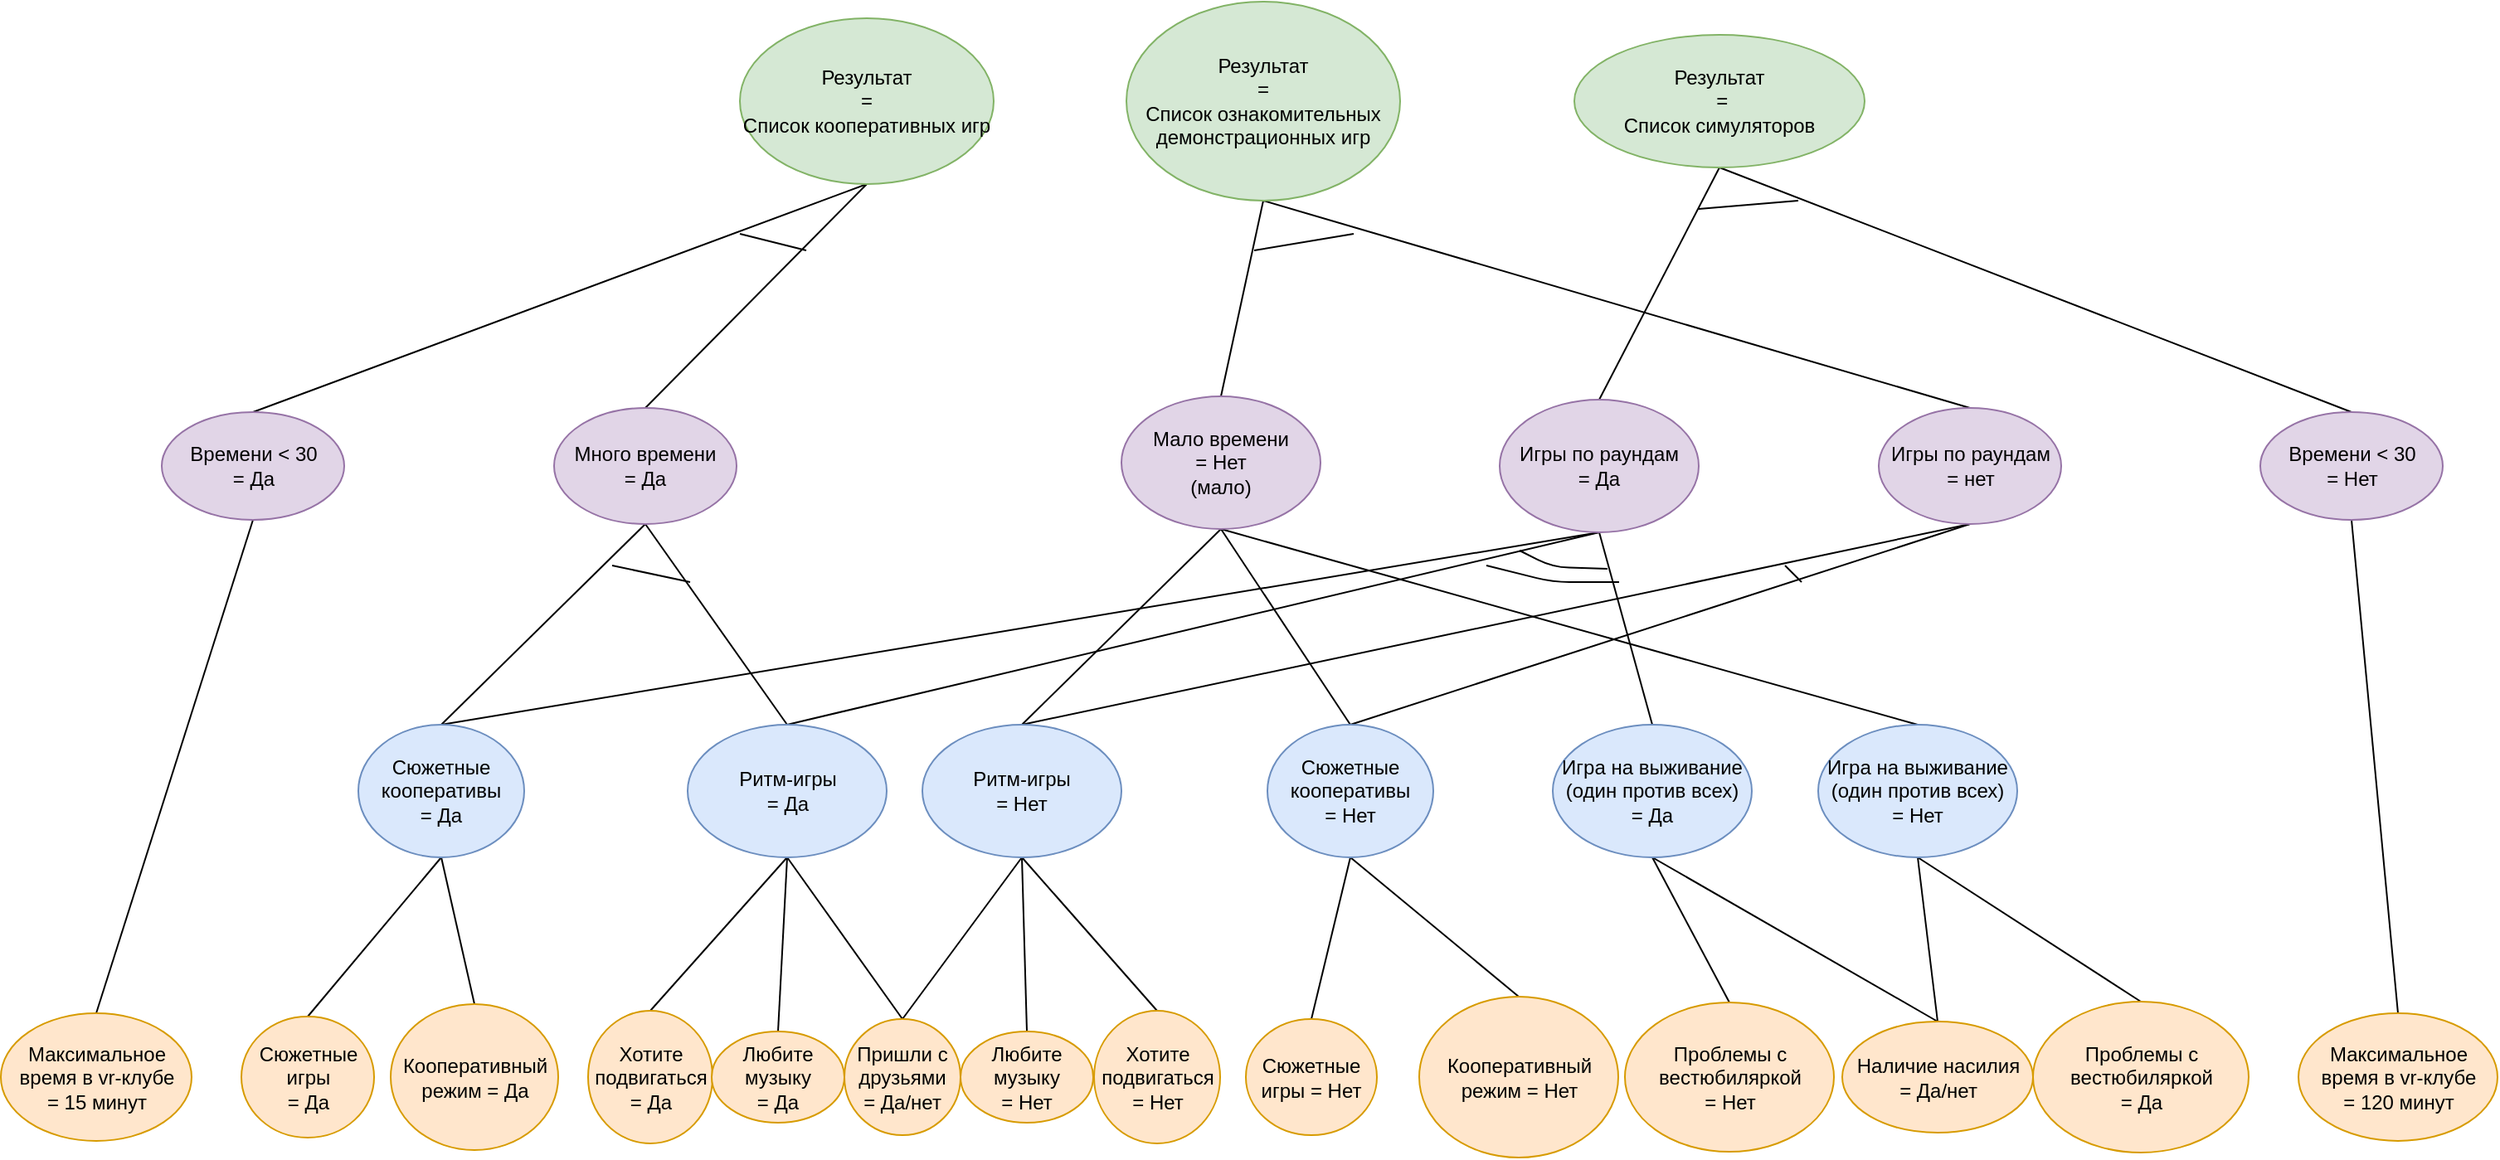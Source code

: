 <mxfile version="12.2.7" type="device" pages="1"><diagram id="41HeDnKwgVC-AaLXBNHI" name="Page-1"><mxGraphModel dx="2706" dy="499" grid="1" gridSize="10" guides="1" tooltips="1" connect="1" arrows="1" fold="1" page="1" pageScale="1" pageWidth="1400" pageHeight="850" math="0" shadow="0"><root><mxCell id="0"/><mxCell id="1" parent="0"/><mxCell id="khWoCTFKAVh0ORb6sFkv-4" value="" style="endArrow=none;html=1;entryX=0.5;entryY=1;entryDx=0;entryDy=0;exitX=0.5;exitY=0;exitDx=0;exitDy=0;" parent="1" source="L-xDdP_AgWnEPTzV1BD6-4" target="L-xDdP_AgWnEPTzV1BD6-17" edge="1"><mxGeometry width="50" height="50" relative="1" as="geometry"><mxPoint x="120" y="610" as="sourcePoint"/><mxPoint x="170" y="560" as="targetPoint"/></mxGeometry></mxCell><mxCell id="khWoCTFKAVh0ORb6sFkv-5" value="" style="endArrow=none;html=1;entryX=0.5;entryY=1;entryDx=0;entryDy=0;exitX=0.5;exitY=0;exitDx=0;exitDy=0;" parent="1" source="L-xDdP_AgWnEPTzV1BD6-5" target="L-xDdP_AgWnEPTzV1BD6-17" edge="1"><mxGeometry width="50" height="50" relative="1" as="geometry"><mxPoint x="120" y="610" as="sourcePoint"/><mxPoint x="170" y="560" as="targetPoint"/></mxGeometry></mxCell><mxCell id="khWoCTFKAVh0ORb6sFkv-7" value="" style="endArrow=none;html=1;entryX=0.5;entryY=1;entryDx=0;entryDy=0;exitX=0.5;exitY=0;exitDx=0;exitDy=0;" parent="1" source="L-xDdP_AgWnEPTzV1BD6-6" target="L-xDdP_AgWnEPTzV1BD6-18" edge="1"><mxGeometry width="50" height="50" relative="1" as="geometry"><mxPoint x="3" y="610" as="sourcePoint"/><mxPoint x="53" y="560" as="targetPoint"/></mxGeometry></mxCell><mxCell id="khWoCTFKAVh0ORb6sFkv-8" value="" style="endArrow=none;html=1;entryX=0.5;entryY=1;entryDx=0;entryDy=0;exitX=0.5;exitY=0;exitDx=0;exitDy=0;" parent="1" source="L-xDdP_AgWnEPTzV1BD6-7" target="L-xDdP_AgWnEPTzV1BD6-18" edge="1"><mxGeometry width="50" height="50" relative="1" as="geometry"><mxPoint x="13.0" y="620" as="sourcePoint"/><mxPoint x="63.0" y="570" as="targetPoint"/></mxGeometry></mxCell><mxCell id="khWoCTFKAVh0ORb6sFkv-9" value="" style="endArrow=none;html=1;exitX=0.5;exitY=0;exitDx=0;exitDy=0;entryX=0.5;entryY=1;entryDx=0;entryDy=0;" parent="1" source="L-xDdP_AgWnEPTzV1BD6-8" target="L-xDdP_AgWnEPTzV1BD6-18" edge="1"><mxGeometry width="50" height="50" relative="1" as="geometry"><mxPoint x="3" y="610" as="sourcePoint"/><mxPoint x="413" y="380" as="targetPoint"/></mxGeometry></mxCell><mxCell id="khWoCTFKAVh0ORb6sFkv-12" value="" style="endArrow=none;html=1;entryX=0.5;entryY=1;entryDx=0;entryDy=0;exitX=0.5;exitY=0;exitDx=0;exitDy=0;" parent="1" source="L-xDdP_AgWnEPTzV1BD6-11" target="L-xDdP_AgWnEPTzV1BD6-20" edge="1"><mxGeometry width="50" height="50" relative="1" as="geometry"><mxPoint x="10.0" y="660" as="sourcePoint"/><mxPoint x="60.0" y="610" as="targetPoint"/></mxGeometry></mxCell><mxCell id="khWoCTFKAVh0ORb6sFkv-13" value="" style="endArrow=none;html=1;entryX=0.5;entryY=1;entryDx=0;entryDy=0;exitX=0.5;exitY=0;exitDx=0;exitDy=0;" parent="1" source="L-xDdP_AgWnEPTzV1BD6-12" target="L-xDdP_AgWnEPTzV1BD6-20" edge="1"><mxGeometry width="50" height="50" relative="1" as="geometry"><mxPoint x="20.0" y="670" as="sourcePoint"/><mxPoint x="70.0" y="620" as="targetPoint"/></mxGeometry></mxCell><mxCell id="khWoCTFKAVh0ORb6sFkv-14" value="" style="endArrow=none;html=1;entryX=0.5;entryY=1;entryDx=0;entryDy=0;exitX=0.5;exitY=0;exitDx=0;exitDy=0;" parent="1" source="L-xDdP_AgWnEPTzV1BD6-15" target="L-xDdP_AgWnEPTzV1BD6-14" edge="1"><mxGeometry width="50" height="50" relative="1" as="geometry"><mxPoint x="120" y="610" as="sourcePoint"/><mxPoint x="170" y="560" as="targetPoint"/></mxGeometry></mxCell><mxCell id="khWoCTFKAVh0ORb6sFkv-16" value="" style="endArrow=none;html=1;entryX=0.5;entryY=1;entryDx=0;entryDy=0;exitX=0.5;exitY=0;exitDx=0;exitDy=0;" parent="1" source="L-xDdP_AgWnEPTzV1BD6-20" target="L-xDdP_AgWnEPTzV1BD6-25" edge="1"><mxGeometry width="50" height="50" relative="1" as="geometry"><mxPoint x="190.0" y="680" as="sourcePoint"/><mxPoint x="240.0" y="630" as="targetPoint"/></mxGeometry></mxCell><mxCell id="khWoCTFKAVh0ORb6sFkv-18" value="" style="endArrow=none;html=1;entryX=0.5;entryY=1;entryDx=0;entryDy=0;exitX=0.5;exitY=0;exitDx=0;exitDy=0;" parent="1" source="L-xDdP_AgWnEPTzV1BD6-18" target="L-xDdP_AgWnEPTzV1BD6-21" edge="1"><mxGeometry width="50" height="50" relative="1" as="geometry"><mxPoint x="210.0" y="700" as="sourcePoint"/><mxPoint x="260.0" y="650" as="targetPoint"/></mxGeometry></mxCell><mxCell id="khWoCTFKAVh0ORb6sFkv-19" value="" style="endArrow=none;html=1;entryX=0.5;entryY=1;entryDx=0;entryDy=0;exitX=0.5;exitY=0;exitDx=0;exitDy=0;" parent="1" source="L-xDdP_AgWnEPTzV1BD6-17" target="L-xDdP_AgWnEPTzV1BD6-21" edge="1"><mxGeometry width="50" height="50" relative="1" as="geometry"><mxPoint x="220.0" y="710" as="sourcePoint"/><mxPoint x="270.0" y="660" as="targetPoint"/></mxGeometry></mxCell><mxCell id="khWoCTFKAVh0ORb6sFkv-24" value="" style="endArrow=none;html=1;entryX=0.5;entryY=1;entryDx=0;entryDy=0;exitX=0.5;exitY=0;exitDx=0;exitDy=0;" parent="1" source="yHjsaxPUcfs-Iiv1ji0p-25" target="L-xDdP_AgWnEPTzV1BD6-22" edge="1"><mxGeometry width="50" height="50" relative="1" as="geometry"><mxPoint x="960" y="205.0" as="sourcePoint"/><mxPoint x="530" y="250" as="targetPoint"/></mxGeometry></mxCell><mxCell id="khWoCTFKAVh0ORb6sFkv-25" value="" style="endArrow=none;html=1;exitX=0.5;exitY=0;exitDx=0;exitDy=0;entryX=0.5;entryY=1;entryDx=0;entryDy=0;" parent="1" source="L-xDdP_AgWnEPTzV1BD6-21" target="L-xDdP_AgWnEPTzV1BD6-22" edge="1"><mxGeometry width="50" height="50" relative="1" as="geometry"><mxPoint x="445.0" y="287.5" as="sourcePoint"/><mxPoint x="420" y="110" as="targetPoint"/></mxGeometry></mxCell><mxCell id="yHjsaxPUcfs-Iiv1ji0p-6" value="" style="endArrow=none;html=1;entryX=0.5;entryY=1;entryDx=0;entryDy=0;exitX=0.5;exitY=0;exitDx=0;exitDy=0;" parent="1" source="yHjsaxPUcfs-Iiv1ji0p-1" target="yHjsaxPUcfs-Iiv1ji0p-3" edge="1"><mxGeometry width="50" height="50" relative="1" as="geometry"><mxPoint x="489.5" y="602.5" as="sourcePoint"/><mxPoint x="539.5" y="552.5" as="targetPoint"/></mxGeometry></mxCell><mxCell id="yHjsaxPUcfs-Iiv1ji0p-7" value="" style="endArrow=none;html=1;entryX=0.5;entryY=1;entryDx=0;entryDy=0;exitX=0.5;exitY=0;exitDx=0;exitDy=0;" parent="1" source="yHjsaxPUcfs-Iiv1ji0p-2" target="yHjsaxPUcfs-Iiv1ji0p-3" edge="1"><mxGeometry width="50" height="50" relative="1" as="geometry"><mxPoint x="489.5" y="602.5" as="sourcePoint"/><mxPoint x="539.5" y="552.5" as="targetPoint"/></mxGeometry></mxCell><mxCell id="yHjsaxPUcfs-Iiv1ji0p-10" value="" style="endArrow=none;html=1;entryX=0.5;entryY=1;entryDx=0;entryDy=0;exitX=0.5;exitY=0;exitDx=0;exitDy=0;" parent="1" source="L-xDdP_AgWnEPTzV1BD6-7" target="yHjsaxPUcfs-Iiv1ji0p-9" edge="1"><mxGeometry width="50" height="50" relative="1" as="geometry"><mxPoint x="110" y="600" as="sourcePoint"/><mxPoint x="160" y="550" as="targetPoint"/></mxGeometry></mxCell><mxCell id="yHjsaxPUcfs-Iiv1ji0p-13" value="" style="endArrow=none;html=1;entryX=0.5;entryY=1;entryDx=0;entryDy=0;exitX=0.5;exitY=0;exitDx=0;exitDy=0;" parent="1" source="yHjsaxPUcfs-Iiv1ji0p-11" target="yHjsaxPUcfs-Iiv1ji0p-9" edge="1"><mxGeometry width="50" height="50" relative="1" as="geometry"><mxPoint x="110" y="600" as="sourcePoint"/><mxPoint x="160" y="550" as="targetPoint"/></mxGeometry></mxCell><mxCell id="yHjsaxPUcfs-Iiv1ji0p-14" value="" style="endArrow=none;html=1;entryX=0.5;entryY=1;entryDx=0;entryDy=0;exitX=0.5;exitY=0;exitDx=0;exitDy=0;" parent="1" source="yHjsaxPUcfs-Iiv1ji0p-12" target="yHjsaxPUcfs-Iiv1ji0p-9" edge="1"><mxGeometry width="50" height="50" relative="1" as="geometry"><mxPoint x="505" y="452.5" as="sourcePoint"/><mxPoint x="526.5" y="390" as="targetPoint"/></mxGeometry></mxCell><mxCell id="yHjsaxPUcfs-Iiv1ji0p-15" value="" style="endArrow=none;html=1;entryX=0.5;entryY=1;entryDx=0;entryDy=0;exitX=0.5;exitY=0;exitDx=0;exitDy=0;" parent="1" source="yHjsaxPUcfs-Iiv1ji0p-9" target="yHjsaxPUcfs-Iiv1ji0p-8" edge="1"><mxGeometry width="50" height="50" relative="1" as="geometry"><mxPoint x="517" y="290" as="sourcePoint"/><mxPoint x="536.5" y="400" as="targetPoint"/></mxGeometry></mxCell><mxCell id="yHjsaxPUcfs-Iiv1ji0p-16" value="" style="endArrow=none;html=1;entryX=0.5;entryY=1;entryDx=0;entryDy=0;exitX=0.5;exitY=0;exitDx=0;exitDy=0;" parent="1" source="yHjsaxPUcfs-Iiv1ji0p-3" target="yHjsaxPUcfs-Iiv1ji0p-8" edge="1"><mxGeometry width="50" height="50" relative="1" as="geometry"><mxPoint x="525" y="472.5" as="sourcePoint"/><mxPoint x="546.5" y="410" as="targetPoint"/></mxGeometry></mxCell><mxCell id="yHjsaxPUcfs-Iiv1ji0p-18" value="" style="endArrow=none;html=1;entryX=0.5;entryY=0;entryDx=0;entryDy=0;exitX=0.5;exitY=1;exitDx=0;exitDy=0;" parent="1" source="khWoCTFKAVh0ORb6sFkv-38" target="yHjsaxPUcfs-Iiv1ji0p-8" edge="1"><mxGeometry width="50" height="50" relative="1" as="geometry"><mxPoint x="110" y="600" as="sourcePoint"/><mxPoint x="160" y="550" as="targetPoint"/></mxGeometry></mxCell><mxCell id="yHjsaxPUcfs-Iiv1ji0p-19" value="" style="endArrow=none;html=1;entryX=0.5;entryY=0;entryDx=0;entryDy=0;exitX=0.5;exitY=1;exitDx=0;exitDy=0;" parent="1" source="khWoCTFKAVh0ORb6sFkv-38" target="L-xDdP_AgWnEPTzV1BD6-25" edge="1"><mxGeometry width="50" height="50" relative="1" as="geometry"><mxPoint x="1100" y="150" as="sourcePoint"/><mxPoint x="910" y="180" as="targetPoint"/></mxGeometry></mxCell><mxCell id="yHjsaxPUcfs-Iiv1ji0p-26" value="" style="endArrow=none;html=1;entryX=0.5;entryY=1;entryDx=0;entryDy=0;exitX=0.5;exitY=0;exitDx=0;exitDy=0;" parent="1" source="yHjsaxPUcfs-Iiv1ji0p-22" target="yHjsaxPUcfs-Iiv1ji0p-25" edge="1"><mxGeometry width="50" height="50" relative="1" as="geometry"><mxPoint x="830" y="400" as="sourcePoint"/><mxPoint x="160" y="540" as="targetPoint"/></mxGeometry></mxCell><mxCell id="yHjsaxPUcfs-Iiv1ji0p-28" value="" style="endArrow=none;html=1;entryX=0.5;entryY=1;entryDx=0;entryDy=0;exitX=0.5;exitY=0;exitDx=0;exitDy=0;" parent="1" source="yHjsaxPUcfs-Iiv1ji0p-27" target="L-xDdP_AgWnEPTzV1BD6-23" edge="1"><mxGeometry width="50" height="50" relative="1" as="geometry"><mxPoint x="110" y="600" as="sourcePoint"/><mxPoint x="160" y="550" as="targetPoint"/></mxGeometry></mxCell><mxCell id="yHjsaxPUcfs-Iiv1ji0p-29" value="" style="endArrow=none;html=1;entryX=0.5;entryY=1;entryDx=0;entryDy=0;exitX=0.5;exitY=0;exitDx=0;exitDy=0;" parent="1" source="L-xDdP_AgWnEPTzV1BD6-14" target="L-xDdP_AgWnEPTzV1BD6-23" edge="1"><mxGeometry width="50" height="50" relative="1" as="geometry"><mxPoint x="679.5" y="195.0" as="sourcePoint"/><mxPoint x="809.5" y="109.5" as="targetPoint"/></mxGeometry></mxCell><mxCell id="yHjsaxPUcfs-Iiv1ji0p-33" value="" style="endArrow=none;html=1;entryX=0.5;entryY=1;entryDx=0;entryDy=0;exitX=0.5;exitY=0;exitDx=0;exitDy=0;" parent="1" source="yHjsaxPUcfs-Iiv1ji0p-31" target="yHjsaxPUcfs-Iiv1ji0p-30" edge="1"><mxGeometry width="50" height="50" relative="1" as="geometry"><mxPoint x="110" y="590" as="sourcePoint"/><mxPoint x="160" y="540" as="targetPoint"/></mxGeometry></mxCell><mxCell id="yHjsaxPUcfs-Iiv1ji0p-34" value="" style="endArrow=none;html=1;entryX=0.5;entryY=1;entryDx=0;entryDy=0;exitX=0.5;exitY=0;exitDx=0;exitDy=0;" parent="1" source="L-xDdP_AgWnEPTzV1BD6-12" target="yHjsaxPUcfs-Iiv1ji0p-30" edge="1"><mxGeometry width="50" height="50" relative="1" as="geometry"><mxPoint x="1010" y="440" as="sourcePoint"/><mxPoint x="1060" y="382" as="targetPoint"/></mxGeometry></mxCell><mxCell id="yHjsaxPUcfs-Iiv1ji0p-35" value="" style="endArrow=none;html=1;entryX=0.5;entryY=1;entryDx=0;entryDy=0;exitX=0.5;exitY=0;exitDx=0;exitDy=0;" parent="1" source="yHjsaxPUcfs-Iiv1ji0p-30" target="yHjsaxPUcfs-Iiv1ji0p-27" edge="1"><mxGeometry width="50" height="50" relative="1" as="geometry"><mxPoint x="110" y="590" as="sourcePoint"/><mxPoint x="160" y="540" as="targetPoint"/></mxGeometry></mxCell><mxCell id="yHjsaxPUcfs-Iiv1ji0p-36" value="" style="endArrow=none;html=1;entryX=0.5;entryY=0;entryDx=0;entryDy=0;exitX=0.5;exitY=1;exitDx=0;exitDy=0;" parent="1" source="yHjsaxPUcfs-Iiv1ji0p-27" target="L-xDdP_AgWnEPTzV1BD6-18" edge="1"><mxGeometry width="50" height="50" relative="1" as="geometry"><mxPoint x="910" y="280" as="sourcePoint"/><mxPoint x="160" y="540" as="targetPoint"/></mxGeometry></mxCell><mxCell id="yHjsaxPUcfs-Iiv1ji0p-37" value="" style="endArrow=none;html=1;entryX=0.5;entryY=0;entryDx=0;entryDy=0;exitX=0.5;exitY=1;exitDx=0;exitDy=0;" parent="1" source="yHjsaxPUcfs-Iiv1ji0p-27" target="L-xDdP_AgWnEPTzV1BD6-17" edge="1"><mxGeometry width="50" height="50" relative="1" as="geometry"><mxPoint x="110" y="590" as="sourcePoint"/><mxPoint x="160" y="540" as="targetPoint"/></mxGeometry></mxCell><mxCell id="yHjsaxPUcfs-Iiv1ji0p-39" value="" style="endArrow=none;html=1;entryX=0.5;entryY=1;entryDx=0;entryDy=0;exitX=0.5;exitY=0;exitDx=0;exitDy=0;" parent="1" source="yHjsaxPUcfs-Iiv1ji0p-3" target="L-xDdP_AgWnEPTzV1BD6-25" edge="1"><mxGeometry width="50" height="50" relative="1" as="geometry"><mxPoint x="110" y="590" as="sourcePoint"/><mxPoint x="160" y="540" as="targetPoint"/></mxGeometry></mxCell><mxCell id="yHjsaxPUcfs-Iiv1ji0p-40" value="" style="endArrow=none;html=1;entryX=0.5;entryY=0;entryDx=0;entryDy=0;exitX=0.5;exitY=1;exitDx=0;exitDy=0;" parent="1" source="L-xDdP_AgWnEPTzV1BD6-25" target="yHjsaxPUcfs-Iiv1ji0p-9" edge="1"><mxGeometry width="50" height="50" relative="1" as="geometry"><mxPoint x="110" y="700" as="sourcePoint"/><mxPoint x="160" y="650" as="targetPoint"/></mxGeometry></mxCell><mxCell id="bnbNGX5LHYUkiZVoFG9p-2" value="" style="group" parent="1" vertex="1" connectable="0"><mxGeometry x="340" y="30" width="678" height="120" as="geometry"/></mxCell><mxCell id="L-xDdP_AgWnEPTzV1BD6-22" value="Результат &lt;br&gt;= &lt;br&gt;Список кооперативных игр" style="ellipse;whiteSpace=wrap;html=1;fillColor=#d5e8d4;strokeColor=#82b366;" parent="bnbNGX5LHYUkiZVoFG9p-2" vertex="1"><mxGeometry y="10" width="153" height="100" as="geometry"/></mxCell><mxCell id="L-xDdP_AgWnEPTzV1BD6-23" value="Результат&lt;br&gt;&amp;nbsp;= &lt;br&gt;Список симуляторов" style="ellipse;whiteSpace=wrap;html=1;fillColor=#d5e8d4;strokeColor=#82b366;" parent="bnbNGX5LHYUkiZVoFG9p-2" vertex="1"><mxGeometry x="503" y="20" width="175" height="80" as="geometry"/></mxCell><mxCell id="khWoCTFKAVh0ORb6sFkv-38" value="Результат&lt;br&gt;=&lt;br&gt;Список ознакомительных демонстрационных игр" style="ellipse;whiteSpace=wrap;html=1;fillColor=#d5e8d4;strokeColor=#82b366;" parent="bnbNGX5LHYUkiZVoFG9p-2" vertex="1"><mxGeometry x="233" width="165" height="120" as="geometry"/></mxCell><mxCell id="bnbNGX5LHYUkiZVoFG9p-4" value="" style="group" parent="1" vertex="1" connectable="0"><mxGeometry x="110" y="466" width="1000" height="80" as="geometry"/></mxCell><mxCell id="L-xDdP_AgWnEPTzV1BD6-17" value="&lt;div&gt;Сюжетные кооперативы&lt;/div&gt;&lt;div&gt;= Да&lt;br&gt;&lt;/div&gt;" style="ellipse;whiteSpace=wrap;html=1;fillColor=#dae8fc;strokeColor=#6c8ebf;" parent="bnbNGX5LHYUkiZVoFG9p-4" vertex="1"><mxGeometry y="5.684e-14" width="100" height="80" as="geometry"/></mxCell><mxCell id="L-xDdP_AgWnEPTzV1BD6-18" value="&lt;div&gt;Ритм-игры &lt;br&gt;&lt;/div&gt;&lt;div&gt;= Да&lt;br&gt;&lt;/div&gt;" style="ellipse;whiteSpace=wrap;html=1;fillColor=#dae8fc;strokeColor=#6c8ebf;" parent="bnbNGX5LHYUkiZVoFG9p-4" vertex="1"><mxGeometry x="198.5" width="120" height="80" as="geometry"/></mxCell><mxCell id="L-xDdP_AgWnEPTzV1BD6-20" value="&lt;div&gt;Игра на выживание &lt;br&gt;&lt;/div&gt;&lt;div&gt;(один против всех)&lt;/div&gt;&lt;div&gt;= Нет&lt;br&gt;&lt;/div&gt;" style="ellipse;whiteSpace=wrap;html=1;fillColor=#dae8fc;strokeColor=#6c8ebf;" parent="bnbNGX5LHYUkiZVoFG9p-4" vertex="1"><mxGeometry x="880" width="120" height="80" as="geometry"/></mxCell><mxCell id="yHjsaxPUcfs-Iiv1ji0p-3" value="&lt;div&gt;Сюжетные кооперативы&lt;/div&gt;&lt;div&gt;= Нет&lt;/div&gt;" style="ellipse;whiteSpace=wrap;html=1;fillColor=#dae8fc;strokeColor=#6c8ebf;" parent="bnbNGX5LHYUkiZVoFG9p-4" vertex="1"><mxGeometry x="548" y="5.684e-14" width="100" height="80" as="geometry"/></mxCell><mxCell id="yHjsaxPUcfs-Iiv1ji0p-9" value="&lt;div&gt;Ритм-игры &lt;br&gt;&lt;/div&gt;&lt;div&gt;= Нет&lt;br&gt;&lt;/div&gt;" style="ellipse;whiteSpace=wrap;html=1;fillColor=#dae8fc;strokeColor=#6c8ebf;" parent="bnbNGX5LHYUkiZVoFG9p-4" vertex="1"><mxGeometry x="340" width="120" height="80" as="geometry"/></mxCell><mxCell id="yHjsaxPUcfs-Iiv1ji0p-30" value="&lt;div&gt;Игра на выживание &lt;br&gt;&lt;/div&gt;&lt;div&gt;(один против всех)&lt;/div&gt;&lt;div&gt;= Да&lt;br&gt;&lt;/div&gt;" style="ellipse;whiteSpace=wrap;html=1;fillColor=#dae8fc;strokeColor=#6c8ebf;" parent="bnbNGX5LHYUkiZVoFG9p-4" vertex="1"><mxGeometry x="720" width="120" height="80" as="geometry"/></mxCell><mxCell id="bnbNGX5LHYUkiZVoFG9p-5" value="" style="group" parent="1" vertex="1" connectable="0"><mxGeometry x="-105.5" y="630.0" width="1505" height="97" as="geometry"/></mxCell><mxCell id="L-xDdP_AgWnEPTzV1BD6-4" value="&lt;div&gt;Сюжетные игры &lt;br&gt;&lt;/div&gt;&lt;div&gt;= Да&lt;br&gt;&lt;/div&gt;" style="ellipse;whiteSpace=wrap;html=1;fillColor=#ffe6cc;strokeColor=#d79b00;" parent="bnbNGX5LHYUkiZVoFG9p-5" vertex="1"><mxGeometry x="145" y="12.0" width="80" height="73" as="geometry"/></mxCell><mxCell id="L-xDdP_AgWnEPTzV1BD6-5" value="Кооперативный режим = Да " style="ellipse;whiteSpace=wrap;html=1;fillColor=#ffe6cc;strokeColor=#d79b00;" parent="bnbNGX5LHYUkiZVoFG9p-5" vertex="1"><mxGeometry x="235" y="4.5" width="101" height="88" as="geometry"/></mxCell><mxCell id="L-xDdP_AgWnEPTzV1BD6-6" value="&lt;div&gt;Хотите подвигаться&lt;/div&gt;&lt;div&gt;= Да&lt;br&gt;&lt;/div&gt;" style="ellipse;whiteSpace=wrap;html=1;fillColor=#ffe6cc;strokeColor=#d79b00;" parent="bnbNGX5LHYUkiZVoFG9p-5" vertex="1"><mxGeometry x="354" y="8.5" width="75" height="80" as="geometry"/></mxCell><mxCell id="L-xDdP_AgWnEPTzV1BD6-7" value="&lt;div&gt;Пришли с друзьями &lt;br&gt;&lt;/div&gt;&lt;div&gt;= Да/нет&lt;/div&gt;" style="ellipse;whiteSpace=wrap;html=1;fillColor=#ffe6cc;strokeColor=#d79b00;" parent="bnbNGX5LHYUkiZVoFG9p-5" vertex="1"><mxGeometry x="508.5" y="13.5" width="70" height="70" as="geometry"/></mxCell><mxCell id="L-xDdP_AgWnEPTzV1BD6-8" value="&lt;div&gt;Любите музыку &lt;br&gt;&lt;/div&gt;&lt;div&gt;= Да&lt;br&gt;&lt;/div&gt;" style="ellipse;whiteSpace=wrap;html=1;fillColor=#ffe6cc;strokeColor=#d79b00;" parent="bnbNGX5LHYUkiZVoFG9p-5" vertex="1"><mxGeometry x="428.5" y="21.0" width="80" height="55" as="geometry"/></mxCell><mxCell id="L-xDdP_AgWnEPTzV1BD6-11" value="&lt;div&gt;Проблемы с вестюбиляркой &lt;br&gt;&lt;/div&gt;&lt;div&gt;= Да&lt;br&gt;&lt;/div&gt;" style="ellipse;whiteSpace=wrap;html=1;fillColor=#ffe6cc;strokeColor=#d79b00;" parent="bnbNGX5LHYUkiZVoFG9p-5" vertex="1"><mxGeometry x="1225" y="3.0" width="130" height="91" as="geometry"/></mxCell><mxCell id="L-xDdP_AgWnEPTzV1BD6-12" value="&lt;div&gt;Наличие насилия &lt;br&gt;&lt;/div&gt;&lt;div&gt;= Да/нет&lt;br&gt;&lt;/div&gt;" style="ellipse;whiteSpace=wrap;html=1;fillColor=#ffe6cc;strokeColor=#d79b00;" parent="bnbNGX5LHYUkiZVoFG9p-5" vertex="1"><mxGeometry x="1110" y="15.0" width="115" height="67" as="geometry"/></mxCell><mxCell id="L-xDdP_AgWnEPTzV1BD6-15" value="&lt;div&gt;Максимальное время в vr-клубе&lt;/div&gt;&lt;div&gt;= 120 минут&lt;br&gt;&lt;/div&gt;" style="ellipse;whiteSpace=wrap;html=1;fillColor=#ffe6cc;strokeColor=#d79b00;" parent="bnbNGX5LHYUkiZVoFG9p-5" vertex="1"><mxGeometry x="1385" y="10.0" width="120" height="77" as="geometry"/></mxCell><mxCell id="yHjsaxPUcfs-Iiv1ji0p-1" value="Сюжетные игры = Нет" style="ellipse;whiteSpace=wrap;html=1;fillColor=#ffe6cc;strokeColor=#d79b00;" parent="bnbNGX5LHYUkiZVoFG9p-5" vertex="1"><mxGeometry x="750.5" y="13.5" width="79" height="70" as="geometry"/></mxCell><mxCell id="yHjsaxPUcfs-Iiv1ji0p-2" value="Кооперативный режим = Нет" style="ellipse;whiteSpace=wrap;html=1;fillColor=#ffe6cc;strokeColor=#d79b00;" parent="bnbNGX5LHYUkiZVoFG9p-5" vertex="1"><mxGeometry x="855" width="120" height="97" as="geometry"/></mxCell><mxCell id="yHjsaxPUcfs-Iiv1ji0p-11" value="&lt;div&gt;Любите музыку &lt;br&gt;&lt;/div&gt;&lt;div&gt;= Нет&lt;br&gt;&lt;/div&gt;" style="ellipse;whiteSpace=wrap;html=1;fillColor=#ffe6cc;strokeColor=#d79b00;" parent="bnbNGX5LHYUkiZVoFG9p-5" vertex="1"><mxGeometry x="578.5" y="21.0" width="80" height="55" as="geometry"/></mxCell><mxCell id="yHjsaxPUcfs-Iiv1ji0p-12" value="&lt;div&gt;Хотите подвигаться&lt;/div&gt;&lt;div&gt;= Нет&lt;br&gt;&lt;/div&gt;" style="ellipse;whiteSpace=wrap;html=1;fillColor=#ffe6cc;strokeColor=#d79b00;" parent="bnbNGX5LHYUkiZVoFG9p-5" vertex="1"><mxGeometry x="659" y="8.5" width="76" height="80" as="geometry"/></mxCell><mxCell id="yHjsaxPUcfs-Iiv1ji0p-22" value="&lt;div&gt;Максимальное время в vr-клубе&lt;/div&gt;&lt;div&gt;= 15 минут&lt;br&gt;&lt;/div&gt;" style="ellipse;whiteSpace=wrap;html=1;fillColor=#ffe6cc;strokeColor=#d79b00;" parent="bnbNGX5LHYUkiZVoFG9p-5" vertex="1"><mxGeometry y="10.0" width="115" height="77" as="geometry"/></mxCell><mxCell id="yHjsaxPUcfs-Iiv1ji0p-31" value="&lt;div&gt;Проблемы с вестюбиляркой &lt;br&gt;&lt;/div&gt;&lt;div&gt;= Нет&lt;br&gt;&lt;/div&gt;" style="ellipse;whiteSpace=wrap;html=1;fillColor=#ffe6cc;strokeColor=#d79b00;" parent="bnbNGX5LHYUkiZVoFG9p-5" vertex="1"><mxGeometry x="979" y="3.5" width="126" height="90" as="geometry"/></mxCell><mxCell id="L-xDdP_AgWnEPTzV1BD6-14" value="Времени &amp;lt; 30 &lt;br&gt;= Нет" style="ellipse;whiteSpace=wrap;html=1;fillColor=#e1d5e7;strokeColor=#9673a6;" parent="1" vertex="1"><mxGeometry x="1256.5" y="277.5" width="110" height="65" as="geometry"/></mxCell><mxCell id="L-xDdP_AgWnEPTzV1BD6-21" value="&lt;div&gt;Много времени &lt;br&gt;&lt;/div&gt;&lt;div&gt;= Да&lt;br&gt;&lt;/div&gt;" style="ellipse;whiteSpace=wrap;html=1;fillColor=#e1d5e7;strokeColor=#9673a6;" parent="1" vertex="1"><mxGeometry x="228" y="275.0" width="110" height="70" as="geometry"/></mxCell><mxCell id="L-xDdP_AgWnEPTzV1BD6-25" value="&lt;div&gt;Мало времени &lt;br&gt;&lt;/div&gt;&lt;div&gt;= Нет&lt;/div&gt;&lt;div&gt;(мало)&lt;br&gt;&lt;/div&gt;" style="ellipse;whiteSpace=wrap;html=1;fillColor=#e1d5e7;strokeColor=#9673a6;" parent="1" vertex="1"><mxGeometry x="570" y="268.0" width="120" height="80" as="geometry"/></mxCell><mxCell id="yHjsaxPUcfs-Iiv1ji0p-8" value="Игры по раундам &lt;br&gt;= нет" style="ellipse;whiteSpace=wrap;html=1;fillColor=#e1d5e7;strokeColor=#9673a6;" parent="1" vertex="1"><mxGeometry x="1026.5" y="275.0" width="110" height="70" as="geometry"/></mxCell><mxCell id="yHjsaxPUcfs-Iiv1ji0p-25" value="Времени &amp;lt; 30 &lt;br&gt;= Да" style="ellipse;whiteSpace=wrap;html=1;fillColor=#e1d5e7;strokeColor=#9673a6;" parent="1" vertex="1"><mxGeometry x="-8.5" y="277.5" width="110" height="65" as="geometry"/></mxCell><mxCell id="yHjsaxPUcfs-Iiv1ji0p-27" value="&lt;div&gt;Игры по раундам &lt;br&gt;&lt;/div&gt;&lt;div&gt;= Да&lt;br&gt;&lt;/div&gt;" style="ellipse;whiteSpace=wrap;html=1;fillColor=#e1d5e7;strokeColor=#9673a6;" parent="1" vertex="1"><mxGeometry x="798" y="270.0" width="120" height="80" as="geometry"/></mxCell><mxCell id="SL3PBMsdUoxOT8bLLVu2-1" value="" style="endArrow=none;html=1;" edge="1" parent="1"><mxGeometry width="50" height="50" relative="1" as="geometry"><mxPoint x="380" y="180" as="sourcePoint"/><mxPoint x="340" y="170" as="targetPoint"/></mxGeometry></mxCell><mxCell id="SL3PBMsdUoxOT8bLLVu2-2" value="" style="endArrow=none;html=1;" edge="1" parent="1"><mxGeometry width="50" height="50" relative="1" as="geometry"><mxPoint x="710" y="170" as="sourcePoint"/><mxPoint x="650" y="180.0" as="targetPoint"/></mxGeometry></mxCell><mxCell id="SL3PBMsdUoxOT8bLLVu2-3" value="" style="endArrow=none;html=1;" edge="1" parent="1"><mxGeometry width="50" height="50" relative="1" as="geometry"><mxPoint x="978" y="150" as="sourcePoint"/><mxPoint x="918" y="155.0" as="targetPoint"/></mxGeometry></mxCell><mxCell id="SL3PBMsdUoxOT8bLLVu2-4" value="" style="endArrow=none;html=1;" edge="1" parent="1"><mxGeometry width="50" height="50" relative="1" as="geometry"><mxPoint x="310" y="380" as="sourcePoint"/><mxPoint x="263" y="370.0" as="targetPoint"/></mxGeometry></mxCell><mxCell id="SL3PBMsdUoxOT8bLLVu2-5" value="" style="endArrow=none;html=1;" edge="1" parent="1"><mxGeometry width="50" height="50" relative="1" as="geometry"><mxPoint x="980" y="380" as="sourcePoint"/><mxPoint x="970" y="370.0" as="targetPoint"/></mxGeometry></mxCell><mxCell id="SL3PBMsdUoxOT8bLLVu2-6" value="" style="endArrow=none;html=1;" edge="1" parent="1"><mxGeometry width="50" height="50" relative="1" as="geometry"><mxPoint x="790" y="370" as="sourcePoint"/><mxPoint x="870" y="380" as="targetPoint"/><Array as="points"><mxPoint x="830" y="380"/></Array></mxGeometry></mxCell><mxCell id="SL3PBMsdUoxOT8bLLVu2-9" value="" style="endArrow=none;html=1;" edge="1" parent="1"><mxGeometry width="50" height="50" relative="1" as="geometry"><mxPoint x="810" y="361" as="sourcePoint"/><mxPoint x="863" y="372" as="targetPoint"/><Array as="points"><mxPoint x="830" y="371"/></Array></mxGeometry></mxCell></root></mxGraphModel></diagram></mxfile>